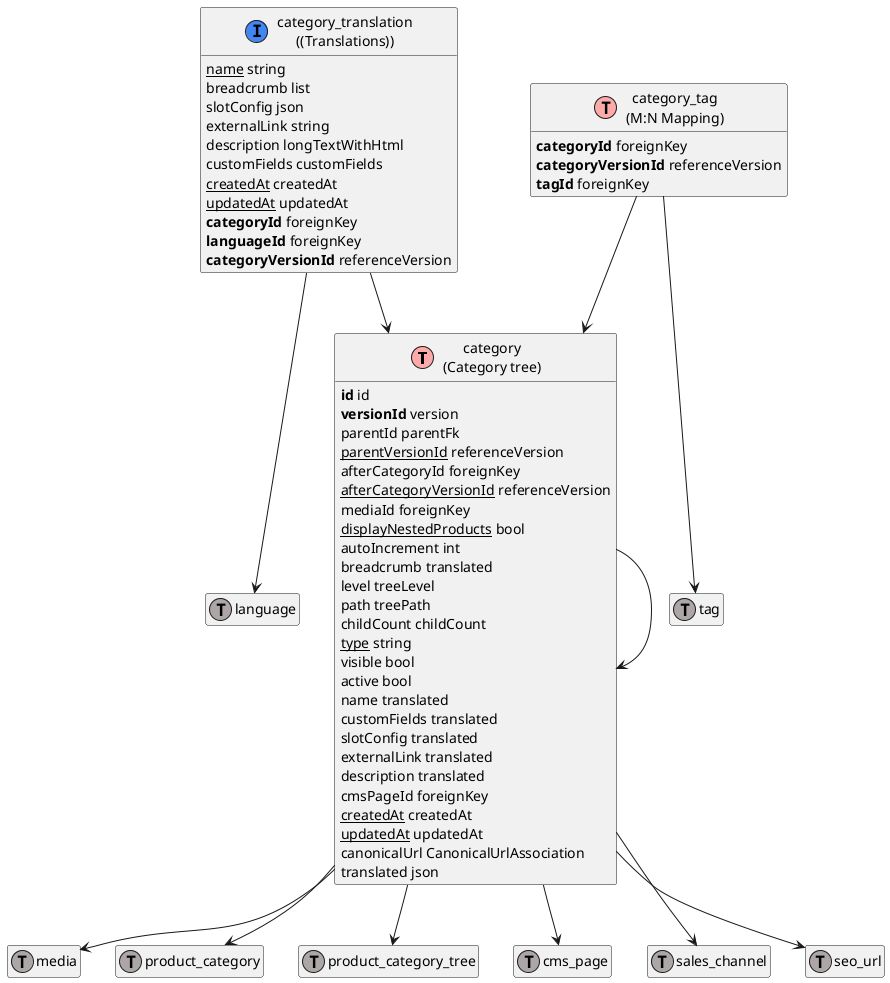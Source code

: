 @startuml
' uncomment the line below if you're using computer with a retina display
' skinparam dpi 300
!define Table(name,desc) class name as "desc" << (T,#FFAAAA) >>
!define ForeignTable(name,desc) class name as "desc" << (T,#ada6a6) >>
!define TranslationTable(name,desc) class name as "desc" << (I,#4286f4) >>
' we use bold for primary key
' green color for unique
' and underscore for not_null
!define primary_key(x) <b>x</b>
!define unique(x) <color:green>x</color>
!define not_null(x) <u>x</u>
' other tags available:
' <i></i>
' <back:COLOR></color>, where color is a color name or html color code
' (#FFAACC)
' see: http://plantuml.com/classes.html#More
hide methods
hide stereotypes
hide empty members
skinparam backgroundColor #FFFFFF

' entities

Table(ShopwareCoreContentCategoryCategoryDefinition, "category\n(Category tree)") {
   primary_key(id) id
   primary_key(versionId) version
   parentId parentFk
   not_null(parentVersionId) referenceVersion
   afterCategoryId foreignKey
   not_null(afterCategoryVersionId) referenceVersion
   mediaId foreignKey
   not_null(displayNestedProducts) bool
   autoIncrement int
   breadcrumb translated
   level treeLevel
   path treePath
   childCount childCount
   not_null(type) string
   visible bool
   active bool
   name translated
   customFields translated
   slotConfig translated
   externalLink translated
   description translated
   cmsPageId foreignKey
   not_null(createdAt) createdAt
   not_null(updatedAt) updatedAt
   canonicalUrl CanonicalUrlAssociation
   translated json
}
TranslationTable(ShopwareCoreContentCategoryAggregateCategoryTranslationCategoryTranslationDefinition, "category_translation\n((Translations))") {
   not_null(name) string
   breadcrumb list
   slotConfig json
   externalLink string
   description longTextWithHtml
   customFields customFields
   not_null(createdAt) createdAt
   not_null(updatedAt) updatedAt
   primary_key(categoryId) foreignKey
   primary_key(languageId) foreignKey
   primary_key(categoryVersionId) referenceVersion
}
Table(ShopwareCoreContentCategoryAggregateCategoryTagCategoryTagDefinition, "category_tag\n(M:N Mapping)") {
   primary_key(categoryId) foreignKey
   primary_key(categoryVersionId) referenceVersion
   primary_key(tagId) foreignKey
}
ForeignTable(ShopwareCoreContentMediaMediaDefinition, "media") {
}
ForeignTable(ShopwareCoreContentProductAggregateProductCategoryProductCategoryDefinition, "product_category") {
}
ForeignTable(ShopwareCoreContentProductAggregateProductCategoryTreeProductCategoryTreeDefinition, "product_category_tree") {
}
ForeignTable(ShopwareCoreContentCmsCmsPageDefinition, "cms_page") {
}
ForeignTable(ShopwareCoreSystemSalesChannelSalesChannelDefinition, "sales_channel") {
}
ForeignTable(ShopwareStorefrontFrameworkSeoSeoUrlSeoUrlDefinition, "seo_url") {
}
ForeignTable(ShopwareCoreFrameworkLanguageLanguageDefinition, "language") {
}
ForeignTable(ShopwareCoreSystemTagTagDefinition, "tag") {
}

' relationshipd

ShopwareCoreContentCategoryCategoryDefinition --> ShopwareCoreContentCategoryCategoryDefinition
ShopwareCoreContentCategoryCategoryDefinition --> ShopwareCoreContentMediaMediaDefinition
ShopwareCoreContentCategoryAggregateCategoryTranslationCategoryTranslationDefinition --> ShopwareCoreContentCategoryCategoryDefinition
ShopwareCoreContentCategoryCategoryDefinition --> ShopwareCoreContentProductAggregateProductCategoryProductCategoryDefinition
ShopwareCoreContentCategoryCategoryDefinition --> ShopwareCoreContentProductAggregateProductCategoryTreeProductCategoryTreeDefinition
ShopwareCoreContentCategoryAggregateCategoryTagCategoryTagDefinition --> ShopwareCoreContentCategoryCategoryDefinition
ShopwareCoreContentCategoryCategoryDefinition --> ShopwareCoreContentCmsCmsPageDefinition
ShopwareCoreContentCategoryCategoryDefinition --> ShopwareCoreSystemSalesChannelSalesChannelDefinition
ShopwareCoreContentCategoryCategoryDefinition --> ShopwareStorefrontFrameworkSeoSeoUrlSeoUrlDefinition
ShopwareCoreContentCategoryAggregateCategoryTranslationCategoryTranslationDefinition --> ShopwareCoreFrameworkLanguageLanguageDefinition
ShopwareCoreContentCategoryAggregateCategoryTagCategoryTagDefinition --> ShopwareCoreSystemTagTagDefinition
@enduml
